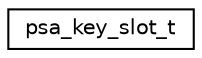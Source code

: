 digraph "Graphical Class Hierarchy"
{
 // LATEX_PDF_SIZE
  edge [fontname="Helvetica",fontsize="10",labelfontname="Helvetica",labelfontsize="10"];
  node [fontname="Helvetica",fontsize="10",shape=record];
  rankdir="LR";
  Node0 [label="psa_key_slot_t",height=0.2,width=0.4,color="black", fillcolor="white", style="filled",URL="$structpsa__key__slot__t.html",tooltip="Structure of a virtual key slot in local memory."];
}
